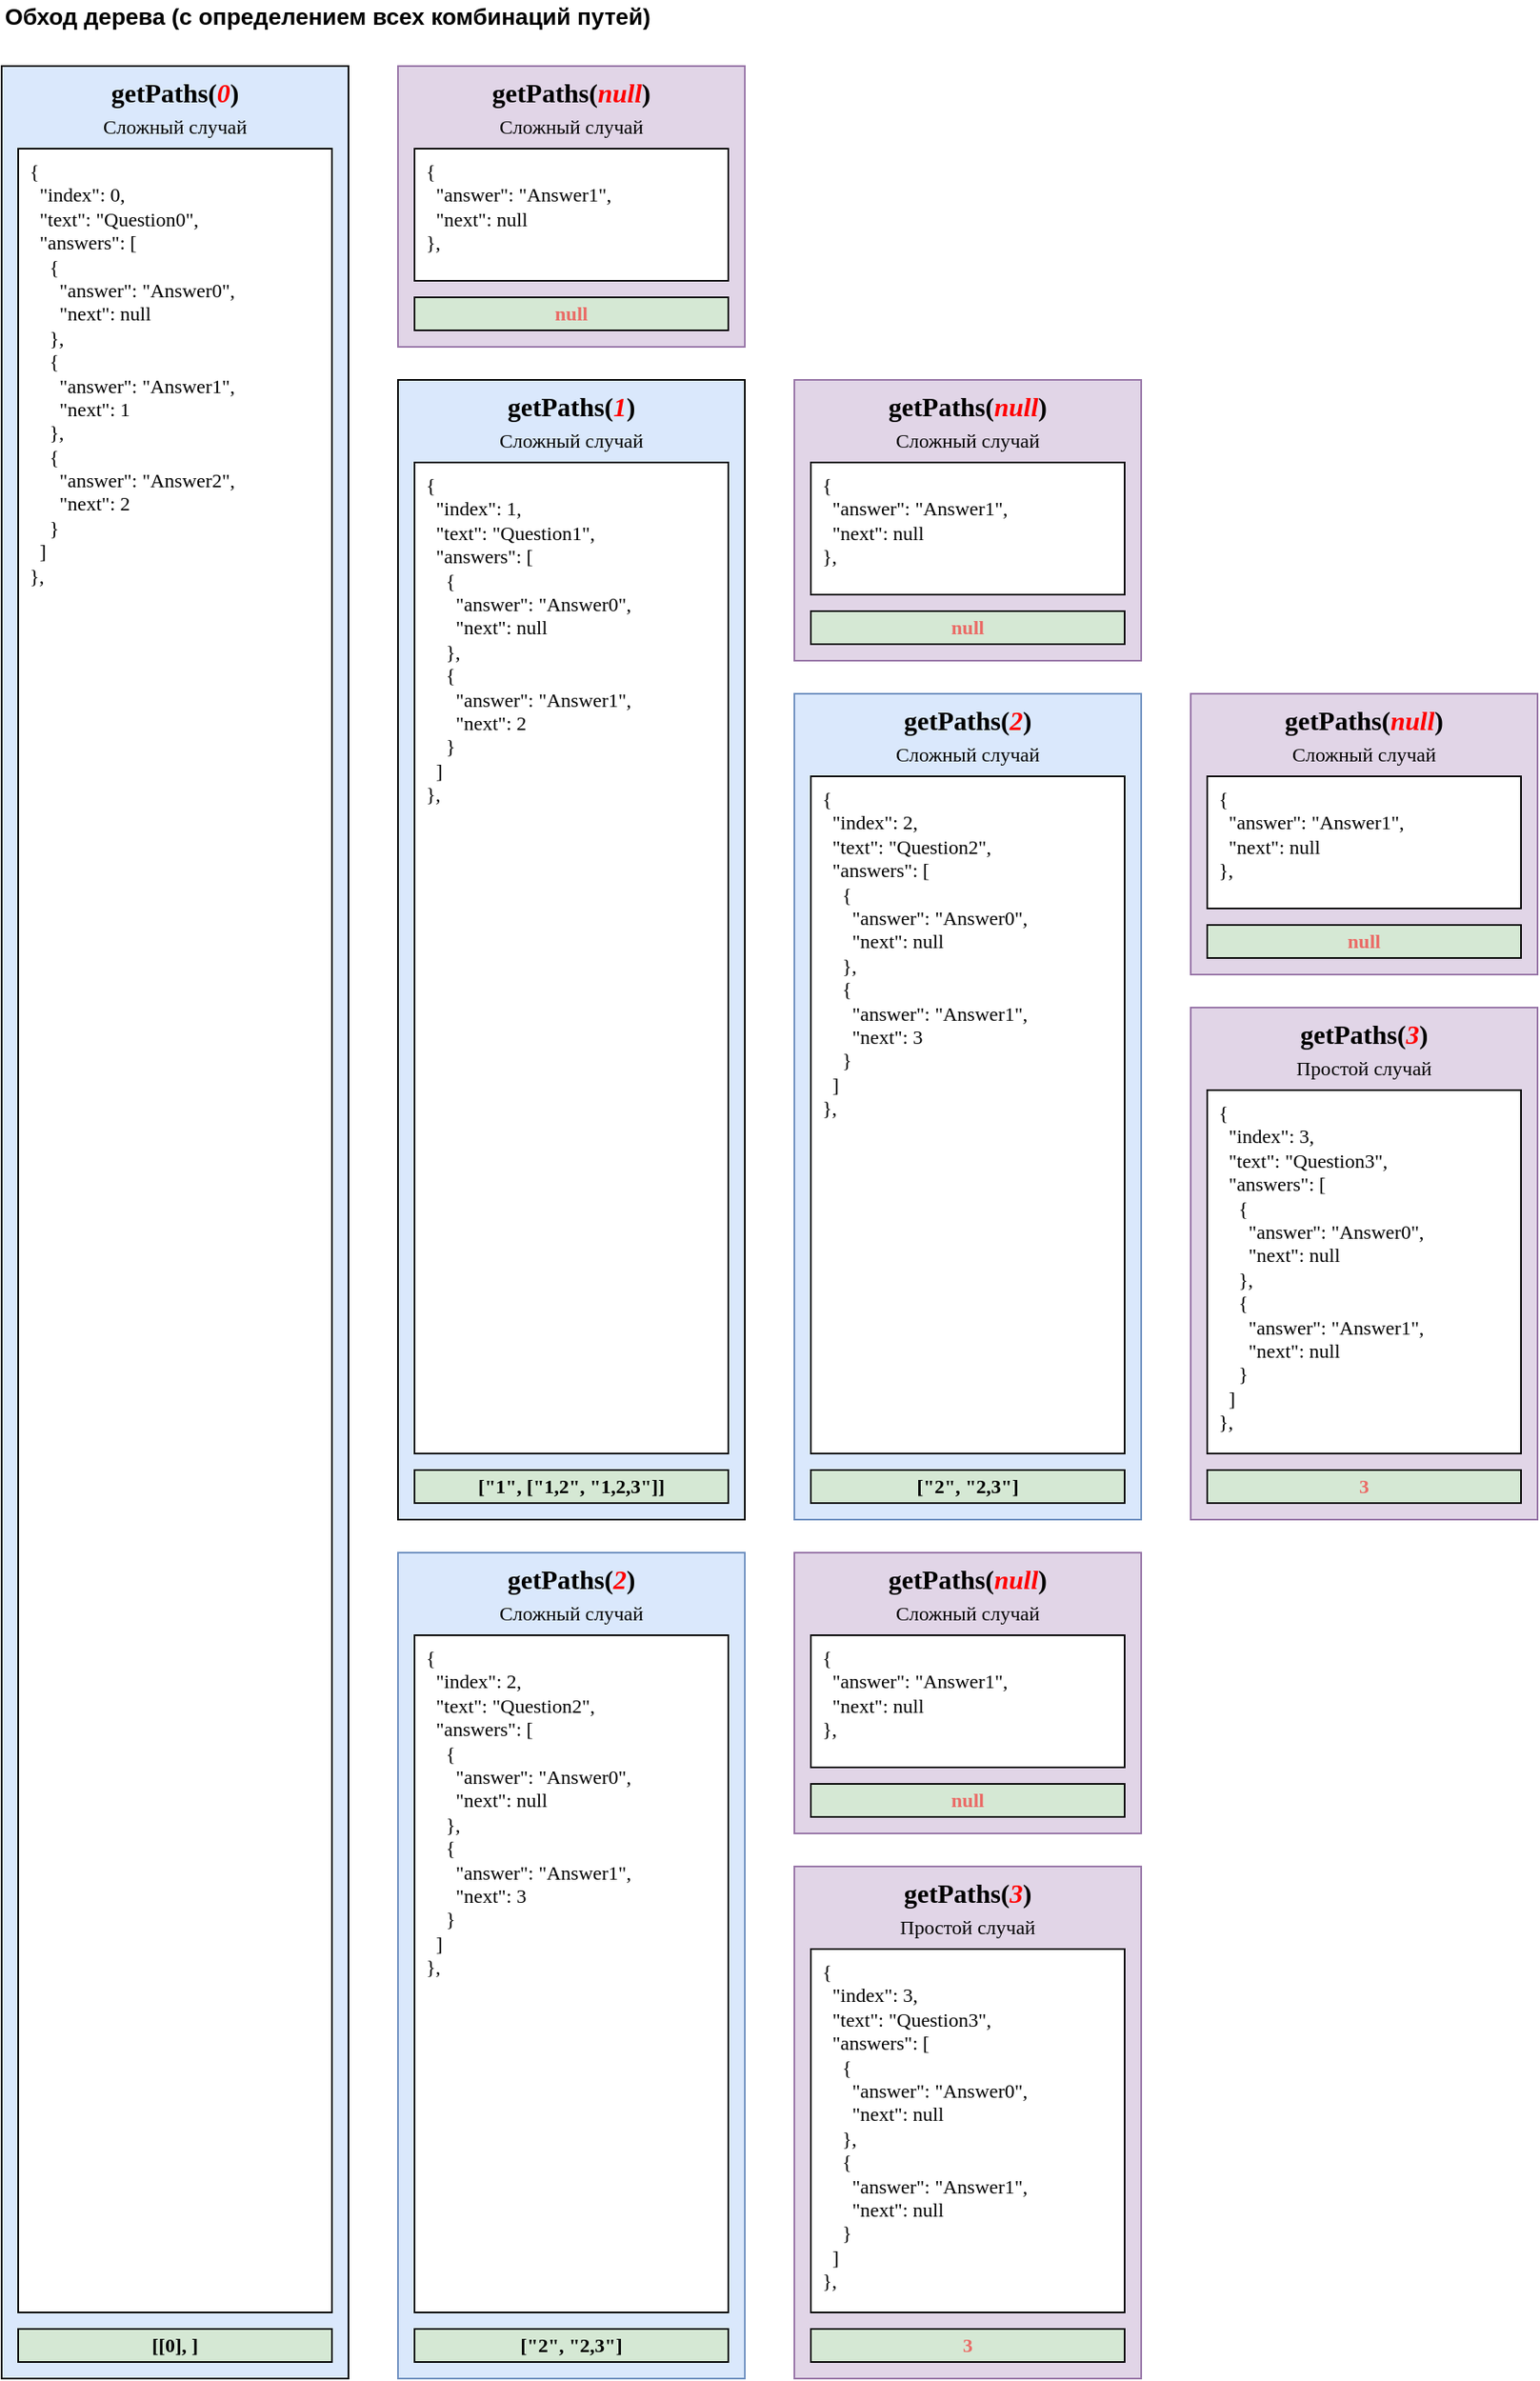 <mxfile version="17.2.4" type="device"><diagram id="dmgtFecwRVRcoEDTW0UY" name="Page-1"><mxGraphModel dx="1102" dy="875" grid="1" gridSize="10" guides="1" tooltips="1" connect="1" arrows="1" fold="1" page="1" pageScale="1" pageWidth="827" pageHeight="1169" math="0" shadow="0"><root><mxCell id="0"/><mxCell id="1" parent="0"/><mxCell id="QXb-2TPMlepAqoLkhRyg-38" value="Обход дерева (с определением всех комбинаций путей)" style="text;html=1;align=left;verticalAlign=middle;resizable=0;points=[];autosize=1;strokeColor=none;fillColor=none;fontStyle=1;fontSize=14;" parent="1" vertex="1"><mxGeometry x="20" y="10" width="410" height="20" as="geometry"/></mxCell><mxCell id="M4VWEjnL6F4p_-uKMQ-v-22" value="&lt;b&gt;getPaths(&lt;/b&gt;&lt;i&gt;&lt;font color=&quot;#ff0000&quot;&gt;&lt;b&gt;0&lt;/b&gt;&lt;/font&gt;&lt;/i&gt;&lt;span style=&quot;font-weight: 700&quot;&gt;)&lt;br&gt;&lt;/span&gt;&lt;span style=&quot;font-size: 12px ; text-align: left&quot;&gt;Сложный случай&lt;/span&gt;&lt;span style=&quot;font-weight: 700&quot;&gt;&lt;br&gt;&lt;/span&gt;" style="rounded=0;fillColor=#dae8fc;strokeColor=default;shadow=0;gradientColor=none;whiteSpace=wrap;html=1;fontFamily=Consolas;fontSize=16;verticalAlign=top;" parent="1" vertex="1"><mxGeometry x="20" y="50" width="210" height="1400" as="geometry"/></mxCell><mxCell id="M4VWEjnL6F4p_-uKMQ-v-23" value="&lt;div&gt;{&lt;/div&gt;&lt;div&gt;&amp;nbsp; &quot;index&quot;: 0,&lt;/div&gt;&lt;div&gt;&amp;nbsp; &quot;text&quot;: &quot;Question0&quot;,&lt;/div&gt;&lt;div&gt;&amp;nbsp; &quot;answers&quot;: [&lt;/div&gt;&lt;div&gt;&amp;nbsp; &amp;nbsp; {&lt;/div&gt;&lt;div&gt;&amp;nbsp; &amp;nbsp; &amp;nbsp; &quot;answer&quot;: &quot;Answer0&quot;,&lt;/div&gt;&lt;div&gt;&amp;nbsp; &amp;nbsp; &amp;nbsp; &quot;next&quot;: null&lt;/div&gt;&lt;div&gt;&amp;nbsp; &amp;nbsp; },&lt;/div&gt;&lt;div&gt;&amp;nbsp; &amp;nbsp; {&lt;/div&gt;&lt;div&gt;&amp;nbsp; &amp;nbsp; &amp;nbsp; &quot;answer&quot;: &quot;Answer1&quot;,&lt;/div&gt;&lt;div&gt;&amp;nbsp; &amp;nbsp; &amp;nbsp; &quot;next&quot;: 1&lt;/div&gt;&lt;div&gt;&amp;nbsp; &amp;nbsp; },&lt;/div&gt;&lt;div&gt;&amp;nbsp; &amp;nbsp; {&lt;/div&gt;&lt;div&gt;&amp;nbsp; &amp;nbsp; &amp;nbsp; &quot;answer&quot;: &quot;Answer2&quot;,&lt;/div&gt;&lt;div&gt;&amp;nbsp; &amp;nbsp; &amp;nbsp; &quot;next&quot;: 2&lt;/div&gt;&lt;div&gt;&amp;nbsp; &amp;nbsp; }&lt;/div&gt;&lt;div&gt;&amp;nbsp; ]&lt;/div&gt;&lt;div&gt;},&lt;/div&gt;" style="rounded=0;whiteSpace=wrap;html=1;shadow=0;fontFamily=Consolas;align=left;spacingLeft=5;spacingRight=5;verticalAlign=top;" parent="1" vertex="1"><mxGeometry x="30" y="100" width="190" height="1310" as="geometry"/></mxCell><mxCell id="M4VWEjnL6F4p_-uKMQ-v-24" value="[[0], ]" style="rounded=0;whiteSpace=wrap;html=1;shadow=0;fontFamily=Consolas;strokeColor=#000000;align=center;spacingLeft=5;spacingRight=5;verticalAlign=middle;fillColor=#d5e8d4;fontStyle=1" parent="1" vertex="1"><mxGeometry x="30" y="1420" width="190" height="20" as="geometry"/></mxCell><mxCell id="_fXe4cLQco6YQ0l-WYVQ-1" value="&lt;b&gt;getPaths(&lt;/b&gt;&lt;i&gt;&lt;b&gt;&lt;font color=&quot;#ff0000&quot;&gt;1&lt;/font&gt;&lt;/b&gt;&lt;/i&gt;&lt;span style=&quot;font-weight: 700&quot;&gt;)&lt;br&gt;&lt;/span&gt;&lt;span style=&quot;font-size: 12px ; text-align: left&quot;&gt;Сложный случай&lt;/span&gt;&lt;span style=&quot;font-weight: 700&quot;&gt;&lt;br&gt;&lt;/span&gt;" style="rounded=0;fillColor=#dae8fc;strokeColor=default;shadow=0;gradientColor=none;whiteSpace=wrap;html=1;fontFamily=Consolas;fontSize=16;verticalAlign=top;" parent="1" vertex="1"><mxGeometry x="260" y="240" width="210" height="690" as="geometry"/></mxCell><mxCell id="_fXe4cLQco6YQ0l-WYVQ-2" value="&lt;div&gt;{&lt;/div&gt;&lt;div&gt;&amp;nbsp; &quot;index&quot;: 1,&lt;/div&gt;&lt;div&gt;&amp;nbsp; &quot;text&quot;: &quot;Question1&quot;,&lt;/div&gt;&lt;div&gt;&amp;nbsp; &quot;answers&quot;: [&lt;/div&gt;&lt;div&gt;&amp;nbsp; &amp;nbsp; {&lt;/div&gt;&lt;div&gt;&amp;nbsp; &amp;nbsp; &amp;nbsp; &quot;answer&quot;: &quot;Answer0&quot;,&lt;/div&gt;&lt;div&gt;&amp;nbsp; &amp;nbsp; &amp;nbsp; &quot;next&quot;: null&lt;/div&gt;&lt;div&gt;&amp;nbsp; &amp;nbsp; },&lt;/div&gt;&lt;div&gt;&amp;nbsp; &amp;nbsp; {&lt;/div&gt;&lt;div&gt;&amp;nbsp; &amp;nbsp; &amp;nbsp; &quot;answer&quot;: &quot;Answer1&quot;,&lt;/div&gt;&lt;div&gt;&amp;nbsp; &amp;nbsp; &amp;nbsp; &quot;next&quot;: 2&lt;/div&gt;&lt;div&gt;&amp;nbsp; &amp;nbsp; }&lt;/div&gt;&lt;div&gt;&amp;nbsp; ]&lt;/div&gt;&lt;div&gt;},&lt;/div&gt;" style="rounded=0;whiteSpace=wrap;html=1;shadow=0;fontFamily=Consolas;align=left;spacingLeft=5;spacingRight=5;verticalAlign=top;" parent="1" vertex="1"><mxGeometry x="270" y="290" width="190" height="600" as="geometry"/></mxCell><mxCell id="as5L_1_OyjOsMN1yBGjY-1" value="&lt;b&gt;getPaths(&lt;font color=&quot;#ff0000&quot;&gt;&lt;i&gt;null&lt;/i&gt;&lt;/font&gt;&lt;/b&gt;&lt;span style=&quot;font-weight: 700&quot;&gt;)&lt;br&gt;&lt;/span&gt;&lt;span style=&quot;font-size: 12px ; text-align: left&quot;&gt;Сложный случай&lt;/span&gt;&lt;span style=&quot;font-weight: 700&quot;&gt;&lt;br&gt;&lt;/span&gt;" style="rounded=0;fillColor=#e1d5e7;strokeColor=#9673a6;shadow=0;whiteSpace=wrap;html=1;fontFamily=Consolas;fontSize=16;verticalAlign=top;" parent="1" vertex="1"><mxGeometry x="260" y="50" width="210" height="170" as="geometry"/></mxCell><mxCell id="as5L_1_OyjOsMN1yBGjY-2" value="&lt;div&gt;{&lt;/div&gt;&lt;div&gt;&amp;nbsp; &quot;answer&quot;: &quot;Answer1&quot;,&lt;/div&gt;&lt;div&gt;&amp;nbsp; &quot;next&quot;: null&lt;/div&gt;&lt;div&gt;},&lt;/div&gt;" style="rounded=0;whiteSpace=wrap;html=1;shadow=0;fontFamily=Consolas;align=left;spacingLeft=5;spacingRight=5;verticalAlign=top;" parent="1" vertex="1"><mxGeometry x="270" y="100" width="190" height="80" as="geometry"/></mxCell><mxCell id="as5L_1_OyjOsMN1yBGjY-3" value="&lt;div style=&quot;text-align: left&quot;&gt;&lt;font color=&quot;#ea6b66&quot; face=&quot;consolas&quot;&gt;null&lt;/font&gt;&lt;/div&gt;" style="rounded=0;whiteSpace=wrap;html=1;shadow=0;fontFamily=Consolas;strokeColor=#000000;align=center;spacingLeft=5;spacingRight=5;verticalAlign=middle;fillColor=#d5e8d4;fontStyle=1" parent="1" vertex="1"><mxGeometry x="270" y="190" width="190" height="20" as="geometry"/></mxCell><mxCell id="as5L_1_OyjOsMN1yBGjY-4" value="&lt;b&gt;getPaths(&lt;font color=&quot;#ff0000&quot;&gt;&lt;i&gt;null&lt;/i&gt;&lt;/font&gt;&lt;/b&gt;&lt;span style=&quot;font-weight: 700&quot;&gt;)&lt;br&gt;&lt;/span&gt;&lt;span style=&quot;font-size: 12px ; text-align: left&quot;&gt;Сложный случай&lt;/span&gt;&lt;span style=&quot;font-weight: 700&quot;&gt;&lt;br&gt;&lt;/span&gt;" style="rounded=0;fillColor=#e1d5e7;strokeColor=#9673a6;shadow=0;whiteSpace=wrap;html=1;fontFamily=Consolas;fontSize=16;verticalAlign=top;" parent="1" vertex="1"><mxGeometry x="500" y="240" width="210" height="170" as="geometry"/></mxCell><mxCell id="as5L_1_OyjOsMN1yBGjY-5" value="&lt;div&gt;{&lt;/div&gt;&lt;div&gt;&amp;nbsp; &quot;answer&quot;: &quot;Answer1&quot;,&lt;/div&gt;&lt;div&gt;&amp;nbsp; &quot;next&quot;: null&lt;/div&gt;&lt;div&gt;},&lt;/div&gt;" style="rounded=0;whiteSpace=wrap;html=1;shadow=0;fontFamily=Consolas;align=left;spacingLeft=5;spacingRight=5;verticalAlign=top;" parent="1" vertex="1"><mxGeometry x="510" y="290" width="190" height="80" as="geometry"/></mxCell><mxCell id="as5L_1_OyjOsMN1yBGjY-6" value="&lt;div style=&quot;text-align: left&quot;&gt;&lt;font color=&quot;#ea6b66&quot; face=&quot;consolas&quot;&gt;null&lt;/font&gt;&lt;/div&gt;" style="rounded=0;whiteSpace=wrap;html=1;shadow=0;fontFamily=Consolas;strokeColor=#000000;align=center;spacingLeft=5;spacingRight=5;verticalAlign=middle;fillColor=#d5e8d4;fontStyle=1" parent="1" vertex="1"><mxGeometry x="510" y="380" width="190" height="20" as="geometry"/></mxCell><mxCell id="as5L_1_OyjOsMN1yBGjY-7" value="[&quot;1&quot;, [&quot;1,2&quot;, &quot;1,2,3&quot;]]" style="rounded=0;whiteSpace=wrap;html=1;shadow=0;fontFamily=Consolas;strokeColor=#000000;align=center;spacingLeft=5;spacingRight=5;verticalAlign=middle;fillColor=#d5e8d4;fontStyle=1" parent="1" vertex="1"><mxGeometry x="270" y="900" width="190" height="20" as="geometry"/></mxCell><mxCell id="as5L_1_OyjOsMN1yBGjY-8" value="&lt;b&gt;getPaths(&lt;font color=&quot;#ff0000&quot;&gt;&lt;i&gt;2&lt;/i&gt;&lt;/font&gt;&lt;/b&gt;&lt;span style=&quot;font-weight: 700&quot;&gt;)&lt;br&gt;&lt;/span&gt;&lt;span style=&quot;font-size: 12px ; text-align: left&quot;&gt;Сложный случай&lt;/span&gt;&lt;span style=&quot;font-weight: 700&quot;&gt;&lt;br&gt;&lt;/span&gt;" style="rounded=0;fillColor=#dae8fc;strokeColor=#6c8ebf;shadow=0;whiteSpace=wrap;html=1;fontFamily=Consolas;fontSize=16;verticalAlign=top;" parent="1" vertex="1"><mxGeometry x="260" y="950" width="210" height="500" as="geometry"/></mxCell><mxCell id="as5L_1_OyjOsMN1yBGjY-9" value="&lt;div&gt;{&lt;/div&gt;&lt;div&gt;&amp;nbsp; &quot;index&quot;: 2,&lt;/div&gt;&lt;div&gt;&amp;nbsp; &quot;text&quot;: &quot;Question2&quot;,&lt;/div&gt;&lt;div&gt;&amp;nbsp; &quot;answers&quot;: [&lt;/div&gt;&lt;div&gt;&amp;nbsp; &amp;nbsp; {&lt;/div&gt;&lt;div&gt;&amp;nbsp; &amp;nbsp; &amp;nbsp; &quot;answer&quot;: &quot;Answer0&quot;,&lt;/div&gt;&lt;div&gt;&amp;nbsp; &amp;nbsp; &amp;nbsp; &quot;next&quot;: null&lt;/div&gt;&lt;div&gt;&amp;nbsp; &amp;nbsp; },&lt;/div&gt;&lt;div&gt;&amp;nbsp; &amp;nbsp; {&lt;/div&gt;&lt;div&gt;&amp;nbsp; &amp;nbsp; &amp;nbsp; &quot;answer&quot;: &quot;Answer1&quot;,&lt;/div&gt;&lt;div&gt;&amp;nbsp; &amp;nbsp; &amp;nbsp; &quot;next&quot;: 3&lt;/div&gt;&lt;div&gt;&amp;nbsp; &amp;nbsp; }&lt;/div&gt;&lt;div&gt;&amp;nbsp; ]&lt;/div&gt;&lt;div&gt;},&lt;/div&gt;" style="rounded=0;whiteSpace=wrap;html=1;shadow=0;fontFamily=Consolas;align=left;spacingLeft=5;spacingRight=5;verticalAlign=top;" parent="1" vertex="1"><mxGeometry x="270" y="1000" width="190" height="410" as="geometry"/></mxCell><mxCell id="as5L_1_OyjOsMN1yBGjY-10" value="[&quot;2&quot;, &quot;2,3&quot;]" style="rounded=0;whiteSpace=wrap;html=1;shadow=0;fontFamily=Consolas;strokeColor=#000000;align=center;spacingLeft=5;spacingRight=5;verticalAlign=middle;fillColor=#d5e8d4;fontStyle=1" parent="1" vertex="1"><mxGeometry x="270" y="1420" width="190" height="20" as="geometry"/></mxCell><mxCell id="AxUktfoizSEXdJfZqKsk-1" value="&lt;b&gt;getPaths(&lt;font color=&quot;#ff0000&quot;&gt;&lt;i&gt;null&lt;/i&gt;&lt;/font&gt;&lt;/b&gt;&lt;span style=&quot;font-weight: 700&quot;&gt;)&lt;br&gt;&lt;/span&gt;&lt;span style=&quot;font-size: 12px ; text-align: left&quot;&gt;Сложный случай&lt;/span&gt;&lt;span style=&quot;font-weight: 700&quot;&gt;&lt;br&gt;&lt;/span&gt;" style="rounded=0;fillColor=#e1d5e7;strokeColor=#9673a6;shadow=0;whiteSpace=wrap;html=1;fontFamily=Consolas;fontSize=16;verticalAlign=top;" parent="1" vertex="1"><mxGeometry x="500" y="950" width="210" height="170" as="geometry"/></mxCell><mxCell id="AxUktfoizSEXdJfZqKsk-2" value="&lt;div&gt;{&lt;/div&gt;&lt;div&gt;&amp;nbsp; &quot;answer&quot;: &quot;Answer1&quot;,&lt;/div&gt;&lt;div&gt;&amp;nbsp; &quot;next&quot;: null&lt;/div&gt;&lt;div&gt;},&lt;/div&gt;" style="rounded=0;whiteSpace=wrap;html=1;shadow=0;fontFamily=Consolas;align=left;spacingLeft=5;spacingRight=5;verticalAlign=top;" parent="1" vertex="1"><mxGeometry x="510" y="1000" width="190" height="80" as="geometry"/></mxCell><mxCell id="AxUktfoizSEXdJfZqKsk-3" value="&lt;div style=&quot;text-align: left&quot;&gt;&lt;font color=&quot;#ea6b66&quot; face=&quot;consolas&quot;&gt;null&lt;/font&gt;&lt;/div&gt;" style="rounded=0;whiteSpace=wrap;html=1;shadow=0;fontFamily=Consolas;strokeColor=#000000;align=center;spacingLeft=5;spacingRight=5;verticalAlign=middle;fillColor=#d5e8d4;fontStyle=1" parent="1" vertex="1"><mxGeometry x="510" y="1090" width="190" height="20" as="geometry"/></mxCell><mxCell id="AxUktfoizSEXdJfZqKsk-4" value="&lt;b&gt;getPaths(&lt;font color=&quot;#ff0000&quot;&gt;&lt;i&gt;3&lt;/i&gt;&lt;/font&gt;&lt;/b&gt;&lt;span style=&quot;font-weight: 700&quot;&gt;)&lt;br&gt;&lt;/span&gt;&lt;span style=&quot;font-size: 12px ; text-align: left&quot;&gt;Простой случай&lt;/span&gt;&lt;span style=&quot;font-weight: 700&quot;&gt;&lt;br&gt;&lt;/span&gt;" style="rounded=0;fillColor=#e1d5e7;strokeColor=#9673a6;shadow=0;whiteSpace=wrap;html=1;fontFamily=Consolas;fontSize=16;verticalAlign=top;" parent="1" vertex="1"><mxGeometry x="500" y="1140" width="210" height="310" as="geometry"/></mxCell><mxCell id="AxUktfoizSEXdJfZqKsk-5" value="&lt;div&gt;{&lt;/div&gt;&lt;div&gt;&amp;nbsp; &quot;index&quot;: 3,&lt;/div&gt;&lt;div&gt;&amp;nbsp; &quot;text&quot;: &quot;Question3&quot;,&lt;/div&gt;&lt;div&gt;&amp;nbsp; &quot;answers&quot;: [&lt;/div&gt;&lt;div&gt;&amp;nbsp; &amp;nbsp; {&lt;/div&gt;&lt;div&gt;&amp;nbsp; &amp;nbsp; &amp;nbsp; &quot;answer&quot;: &quot;Answer0&quot;,&lt;/div&gt;&lt;div&gt;&amp;nbsp; &amp;nbsp; &amp;nbsp; &quot;next&quot;: null&lt;/div&gt;&lt;div&gt;&amp;nbsp; &amp;nbsp; },&lt;/div&gt;&lt;div&gt;&amp;nbsp; &amp;nbsp; {&lt;/div&gt;&lt;div&gt;&amp;nbsp; &amp;nbsp; &amp;nbsp; &quot;answer&quot;: &quot;Answer1&quot;,&lt;/div&gt;&lt;div&gt;&amp;nbsp; &amp;nbsp; &amp;nbsp; &quot;next&quot;: null&lt;/div&gt;&lt;div&gt;&amp;nbsp; &amp;nbsp; }&lt;/div&gt;&lt;div&gt;&amp;nbsp; ]&lt;/div&gt;&lt;div&gt;},&lt;/div&gt;" style="rounded=0;whiteSpace=wrap;html=1;shadow=0;fontFamily=Consolas;align=left;spacingLeft=5;spacingRight=5;verticalAlign=top;" parent="1" vertex="1"><mxGeometry x="510" y="1190" width="190" height="220" as="geometry"/></mxCell><mxCell id="AxUktfoizSEXdJfZqKsk-6" value="&lt;span style=&quot;color: rgb(234 , 107 , 102) ; font-family: &amp;#34;consolas&amp;#34; ; text-align: left&quot;&gt;3&lt;/span&gt;" style="rounded=0;whiteSpace=wrap;html=1;shadow=0;fontFamily=Consolas;strokeColor=#000000;align=center;spacingLeft=5;spacingRight=5;verticalAlign=middle;fillColor=#d5e8d4;fontStyle=1" parent="1" vertex="1"><mxGeometry x="510" y="1420" width="190" height="20" as="geometry"/></mxCell><mxCell id="AxUktfoizSEXdJfZqKsk-7" value="&lt;b&gt;getPaths(&lt;font color=&quot;#ff0000&quot;&gt;&lt;i&gt;2&lt;/i&gt;&lt;/font&gt;&lt;/b&gt;&lt;span style=&quot;font-weight: 700&quot;&gt;)&lt;br&gt;&lt;/span&gt;&lt;span style=&quot;font-size: 12px ; text-align: left&quot;&gt;Сложный случай&lt;/span&gt;&lt;span style=&quot;font-weight: 700&quot;&gt;&lt;br&gt;&lt;/span&gt;" style="rounded=0;fillColor=#dae8fc;strokeColor=#6c8ebf;shadow=0;whiteSpace=wrap;html=1;fontFamily=Consolas;fontSize=16;verticalAlign=top;" parent="1" vertex="1"><mxGeometry x="500" y="430" width="210" height="500" as="geometry"/></mxCell><mxCell id="AxUktfoizSEXdJfZqKsk-8" value="&lt;div&gt;{&lt;/div&gt;&lt;div&gt;&amp;nbsp; &quot;index&quot;: 2,&lt;/div&gt;&lt;div&gt;&amp;nbsp; &quot;text&quot;: &quot;Question2&quot;,&lt;/div&gt;&lt;div&gt;&amp;nbsp; &quot;answers&quot;: [&lt;/div&gt;&lt;div&gt;&amp;nbsp; &amp;nbsp; {&lt;/div&gt;&lt;div&gt;&amp;nbsp; &amp;nbsp; &amp;nbsp; &quot;answer&quot;: &quot;Answer0&quot;,&lt;/div&gt;&lt;div&gt;&amp;nbsp; &amp;nbsp; &amp;nbsp; &quot;next&quot;: null&lt;/div&gt;&lt;div&gt;&amp;nbsp; &amp;nbsp; },&lt;/div&gt;&lt;div&gt;&amp;nbsp; &amp;nbsp; {&lt;/div&gt;&lt;div&gt;&amp;nbsp; &amp;nbsp; &amp;nbsp; &quot;answer&quot;: &quot;Answer1&quot;,&lt;/div&gt;&lt;div&gt;&amp;nbsp; &amp;nbsp; &amp;nbsp; &quot;next&quot;: 3&lt;/div&gt;&lt;div&gt;&amp;nbsp; &amp;nbsp; }&lt;/div&gt;&lt;div&gt;&amp;nbsp; ]&lt;/div&gt;&lt;div&gt;},&lt;/div&gt;" style="rounded=0;whiteSpace=wrap;html=1;shadow=0;fontFamily=Consolas;align=left;spacingLeft=5;spacingRight=5;verticalAlign=top;" parent="1" vertex="1"><mxGeometry x="510" y="480" width="190" height="410" as="geometry"/></mxCell><mxCell id="AxUktfoizSEXdJfZqKsk-9" value="[&quot;2&quot;, &quot;2,3&quot;]" style="rounded=0;whiteSpace=wrap;html=1;shadow=0;fontFamily=Consolas;strokeColor=#000000;align=center;spacingLeft=5;spacingRight=5;verticalAlign=middle;fillColor=#d5e8d4;fontStyle=1" parent="1" vertex="1"><mxGeometry x="510" y="900" width="190" height="20" as="geometry"/></mxCell><mxCell id="AxUktfoizSEXdJfZqKsk-10" value="&lt;b&gt;getPaths(&lt;font color=&quot;#ff0000&quot;&gt;&lt;i&gt;null&lt;/i&gt;&lt;/font&gt;&lt;/b&gt;&lt;span style=&quot;font-weight: 700&quot;&gt;)&lt;br&gt;&lt;/span&gt;&lt;span style=&quot;font-size: 12px ; text-align: left&quot;&gt;Сложный случай&lt;/span&gt;&lt;span style=&quot;font-weight: 700&quot;&gt;&lt;br&gt;&lt;/span&gt;" style="rounded=0;fillColor=#e1d5e7;strokeColor=#9673a6;shadow=0;whiteSpace=wrap;html=1;fontFamily=Consolas;fontSize=16;verticalAlign=top;" parent="1" vertex="1"><mxGeometry x="740" y="430" width="210" height="170" as="geometry"/></mxCell><mxCell id="AxUktfoizSEXdJfZqKsk-11" value="&lt;div&gt;{&lt;/div&gt;&lt;div&gt;&amp;nbsp; &quot;answer&quot;: &quot;Answer1&quot;,&lt;/div&gt;&lt;div&gt;&amp;nbsp; &quot;next&quot;: null&lt;/div&gt;&lt;div&gt;},&lt;/div&gt;" style="rounded=0;whiteSpace=wrap;html=1;shadow=0;fontFamily=Consolas;align=left;spacingLeft=5;spacingRight=5;verticalAlign=top;" parent="1" vertex="1"><mxGeometry x="750" y="480" width="190" height="80" as="geometry"/></mxCell><mxCell id="AxUktfoizSEXdJfZqKsk-12" value="&lt;div style=&quot;text-align: left&quot;&gt;&lt;font color=&quot;#ea6b66&quot; face=&quot;consolas&quot;&gt;null&lt;/font&gt;&lt;/div&gt;" style="rounded=0;whiteSpace=wrap;html=1;shadow=0;fontFamily=Consolas;strokeColor=#000000;align=center;spacingLeft=5;spacingRight=5;verticalAlign=middle;fillColor=#d5e8d4;fontStyle=1" parent="1" vertex="1"><mxGeometry x="750" y="570" width="190" height="20" as="geometry"/></mxCell><mxCell id="AxUktfoizSEXdJfZqKsk-13" value="&lt;b&gt;getPaths(&lt;font color=&quot;#ff0000&quot;&gt;&lt;i&gt;3&lt;/i&gt;&lt;/font&gt;&lt;/b&gt;&lt;span style=&quot;font-weight: 700&quot;&gt;)&lt;br&gt;&lt;/span&gt;&lt;span style=&quot;font-size: 12px ; text-align: left&quot;&gt;Простой случай&lt;/span&gt;&lt;span style=&quot;font-weight: 700&quot;&gt;&lt;br&gt;&lt;/span&gt;" style="rounded=0;fillColor=#e1d5e7;strokeColor=#9673a6;shadow=0;whiteSpace=wrap;html=1;fontFamily=Consolas;fontSize=16;verticalAlign=top;" parent="1" vertex="1"><mxGeometry x="740" y="620" width="210" height="310" as="geometry"/></mxCell><mxCell id="AxUktfoizSEXdJfZqKsk-14" value="&lt;div&gt;{&lt;/div&gt;&lt;div&gt;&amp;nbsp; &quot;index&quot;: 3,&lt;/div&gt;&lt;div&gt;&amp;nbsp; &quot;text&quot;: &quot;Question3&quot;,&lt;/div&gt;&lt;div&gt;&amp;nbsp; &quot;answers&quot;: [&lt;/div&gt;&lt;div&gt;&amp;nbsp; &amp;nbsp; {&lt;/div&gt;&lt;div&gt;&amp;nbsp; &amp;nbsp; &amp;nbsp; &quot;answer&quot;: &quot;Answer0&quot;,&lt;/div&gt;&lt;div&gt;&amp;nbsp; &amp;nbsp; &amp;nbsp; &quot;next&quot;: null&lt;/div&gt;&lt;div&gt;&amp;nbsp; &amp;nbsp; },&lt;/div&gt;&lt;div&gt;&amp;nbsp; &amp;nbsp; {&lt;/div&gt;&lt;div&gt;&amp;nbsp; &amp;nbsp; &amp;nbsp; &quot;answer&quot;: &quot;Answer1&quot;,&lt;/div&gt;&lt;div&gt;&amp;nbsp; &amp;nbsp; &amp;nbsp; &quot;next&quot;: null&lt;/div&gt;&lt;div&gt;&amp;nbsp; &amp;nbsp; }&lt;/div&gt;&lt;div&gt;&amp;nbsp; ]&lt;/div&gt;&lt;div&gt;},&lt;/div&gt;" style="rounded=0;whiteSpace=wrap;html=1;shadow=0;fontFamily=Consolas;align=left;spacingLeft=5;spacingRight=5;verticalAlign=top;" parent="1" vertex="1"><mxGeometry x="750" y="670" width="190" height="220" as="geometry"/></mxCell><mxCell id="AxUktfoizSEXdJfZqKsk-15" value="&lt;span style=&quot;color: rgb(234 , 107 , 102) ; font-family: &amp;#34;consolas&amp;#34; ; text-align: left&quot;&gt;3&lt;/span&gt;" style="rounded=0;whiteSpace=wrap;html=1;shadow=0;fontFamily=Consolas;strokeColor=#000000;align=center;spacingLeft=5;spacingRight=5;verticalAlign=middle;fillColor=#d5e8d4;fontStyle=1" parent="1" vertex="1"><mxGeometry x="750" y="900" width="190" height="20" as="geometry"/></mxCell></root></mxGraphModel></diagram></mxfile>